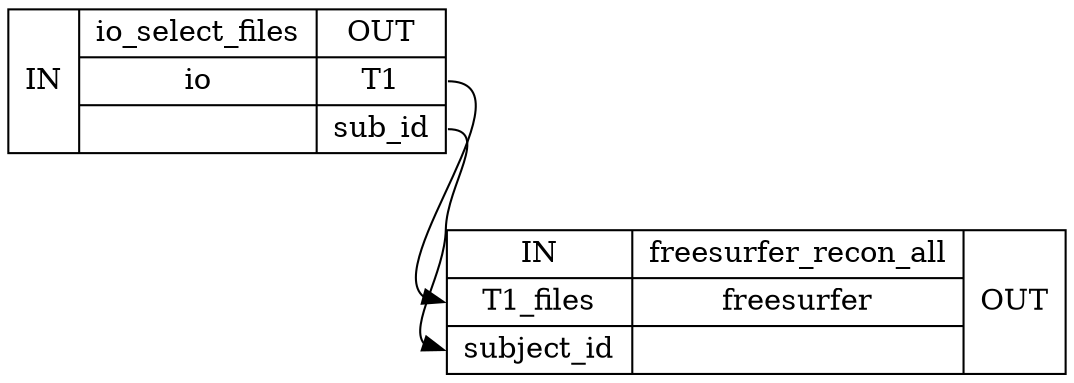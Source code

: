 digraph structs {
node [shape=record];
MyWorkflowio_select_files [label="{IN}|{ io_select_files | io |  }|{OUT|<outT1> T1|<outsubid> sub_id}"];
MyWorkflowfreesurfer_recon_all [label="{IN|<inT1files> T1_files|<insubjectid> subject_id}|{ freesurfer_recon_all | freesurfer |  }|{OUT}"];
MyWorkflowio_select_files:outT1:e -> MyWorkflowfreesurfer_recon_all:inT1files:w;
MyWorkflowio_select_files:outsubid:e -> MyWorkflowfreesurfer_recon_all:insubjectid:w;
}